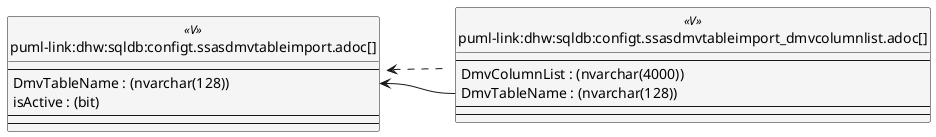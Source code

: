 @startuml
left to right direction
'top to bottom direction
hide circle
'avoide "." issues:
set namespaceSeparator none


skinparam class {
  BackgroundColor White
  BackgroundColor<<FN>> Yellow
  BackgroundColor<<FS>> Yellow
  BackgroundColor<<FT>> LightGray
  BackgroundColor<<IF>> Yellow
  BackgroundColor<<IS>> Yellow
  BackgroundColor<<P>> Aqua
  BackgroundColor<<PC>> Aqua
  BackgroundColor<<SN>> Yellow
  BackgroundColor<<SO>> SlateBlue
  BackgroundColor<<TF>> LightGray
  BackgroundColor<<TR>> Tomato
  BackgroundColor<<U>> White
  BackgroundColor<<V>> WhiteSmoke
  BackgroundColor<<X>> Aqua
  BackgroundColor<<external>> AliceBlue
}


entity "puml-link:dhw:sqldb:configt.ssasdmvtableimport.adoc[]" as configT.SsasDmvTableImport << V >> {
  --
  DmvTableName : (nvarchar(128))
  isActive : (bit)
  --
  --
}

entity "puml-link:dhw:sqldb:configt.ssasdmvtableimport_dmvcolumnlist.adoc[]" as configT.SsasDmvTableImport_DmvColumnList << V >> {
  --
  DmvColumnList : (nvarchar(4000))
  DmvTableName : (nvarchar(128))
  --
  --
}

configT.SsasDmvTableImport <.. configT.SsasDmvTableImport_DmvColumnList
"configT.SsasDmvTableImport::DmvTableName" <-- "configT.SsasDmvTableImport_DmvColumnList::DmvTableName"
@enduml

